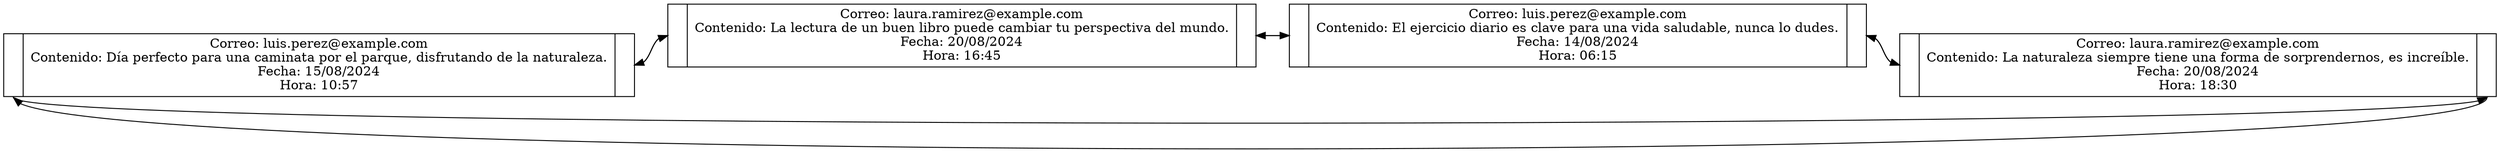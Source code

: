 digraph G {
    rankdir=LR;
    node [shape=record];
    node0 [label="{<ant> | Correo: luis.perez@example.com\nContenido: Día perfecto para una caminata por el parque, disfrutando de la naturaleza.\nFecha: 15/08/2024\nHora: 10:57 | <sig>}"];
    node1 [label="{<ant> | Correo: laura.ramirez@example.com\nContenido: La lectura de un buen libro puede cambiar tu perspectiva del mundo.\nFecha: 20/08/2024\nHora: 16:45 | <sig>}"];
    node2 [label="{<ant> | Correo: luis.perez@example.com\nContenido: El ejercicio diario es clave para una vida saludable, nunca lo dudes.\nFecha: 14/08/2024\nHora: 06:15 | <sig>}"];
    node3 [label="{<ant> | Correo: laura.ramirez@example.com\nContenido: La naturaleza siempre tiene una forma de sorprendernos, es increíble.\nFecha: 20/08/2024\nHora: 18:30 | <sig>}"];
    node0:sig -> node1:ant;
    node1:ant -> node0:sig;
    node1:sig -> node2:ant;
    node2:ant -> node1:sig;
    node2:sig -> node3:ant;
    node3:ant -> node2:sig;
    node3:sig -> node0:ant;
    node0:ant -> node3:sig;
}
